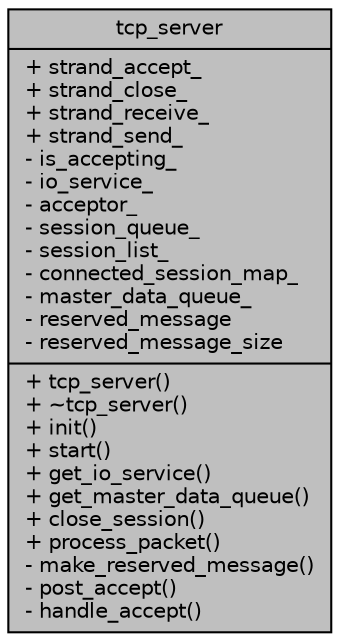 digraph "tcp_server"
{
  edge [fontname="Helvetica",fontsize="10",labelfontname="Helvetica",labelfontsize="10"];
  node [fontname="Helvetica",fontsize="10",shape=record];
  Node1 [label="{tcp_server\n|+ strand_accept_\l+ strand_close_\l+ strand_receive_\l+ strand_send_\l- is_accepting_\l- io_service_\l- acceptor_\l- session_queue_\l- session_list_\l- connected_session_map_\l- master_data_queue_\l- reserved_message\l- reserved_message_size\l|+ tcp_server()\l+ ~tcp_server()\l+ init()\l+ start()\l+ get_io_service()\l+ get_master_data_queue()\l+ close_session()\l+ process_packet()\l- make_reserved_message()\l- post_accept()\l- handle_accept()\l}",height=0.2,width=0.4,color="black", fillcolor="grey75", style="filled", fontcolor="black"];
}
